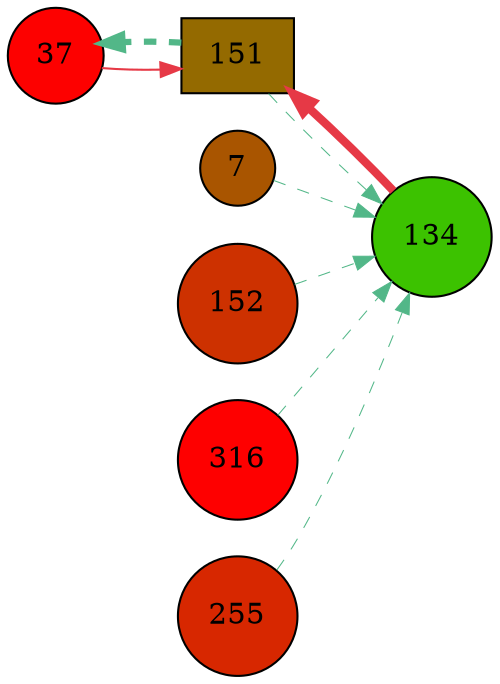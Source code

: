 digraph G{
rankdir=LR;
37 [style=filled, shape=circle, fillcolor="#fd0100", label="37"];
134 [style=filled, shape=circle, fillcolor="#3cc200", label="134"];
7 [style=filled, shape=circle, fillcolor="#a95500", label="7"];
151 [style=filled, shape=box, fillcolor="#946a00", label="151"];
152 [style=filled, shape=circle, fillcolor="#cd3100", label="152"];
316 [style=filled, shape=circle, fillcolor="#fe0000", label="316"];
255 [style=filled, shape=circle, fillcolor="#d72700", label="255"];
134 -> 151 [color="#e63946",penwidth=4.00];
37 -> 151 [color="#e63946",penwidth=1.00];
151 -> 37 [color="#52b788",style=dashed,penwidth=3.00];
151 -> 134 [color="#52b788",style=dashed,penwidth=0.50];
152 -> 134 [color="#52b788",style=dashed,penwidth=0.50];
255 -> 134 [color="#52b788",style=dashed,penwidth=0.50];
316 -> 134 [color="#52b788",style=dashed,penwidth=0.50];
7 -> 134 [color="#52b788",style=dashed,penwidth=0.50];
}
